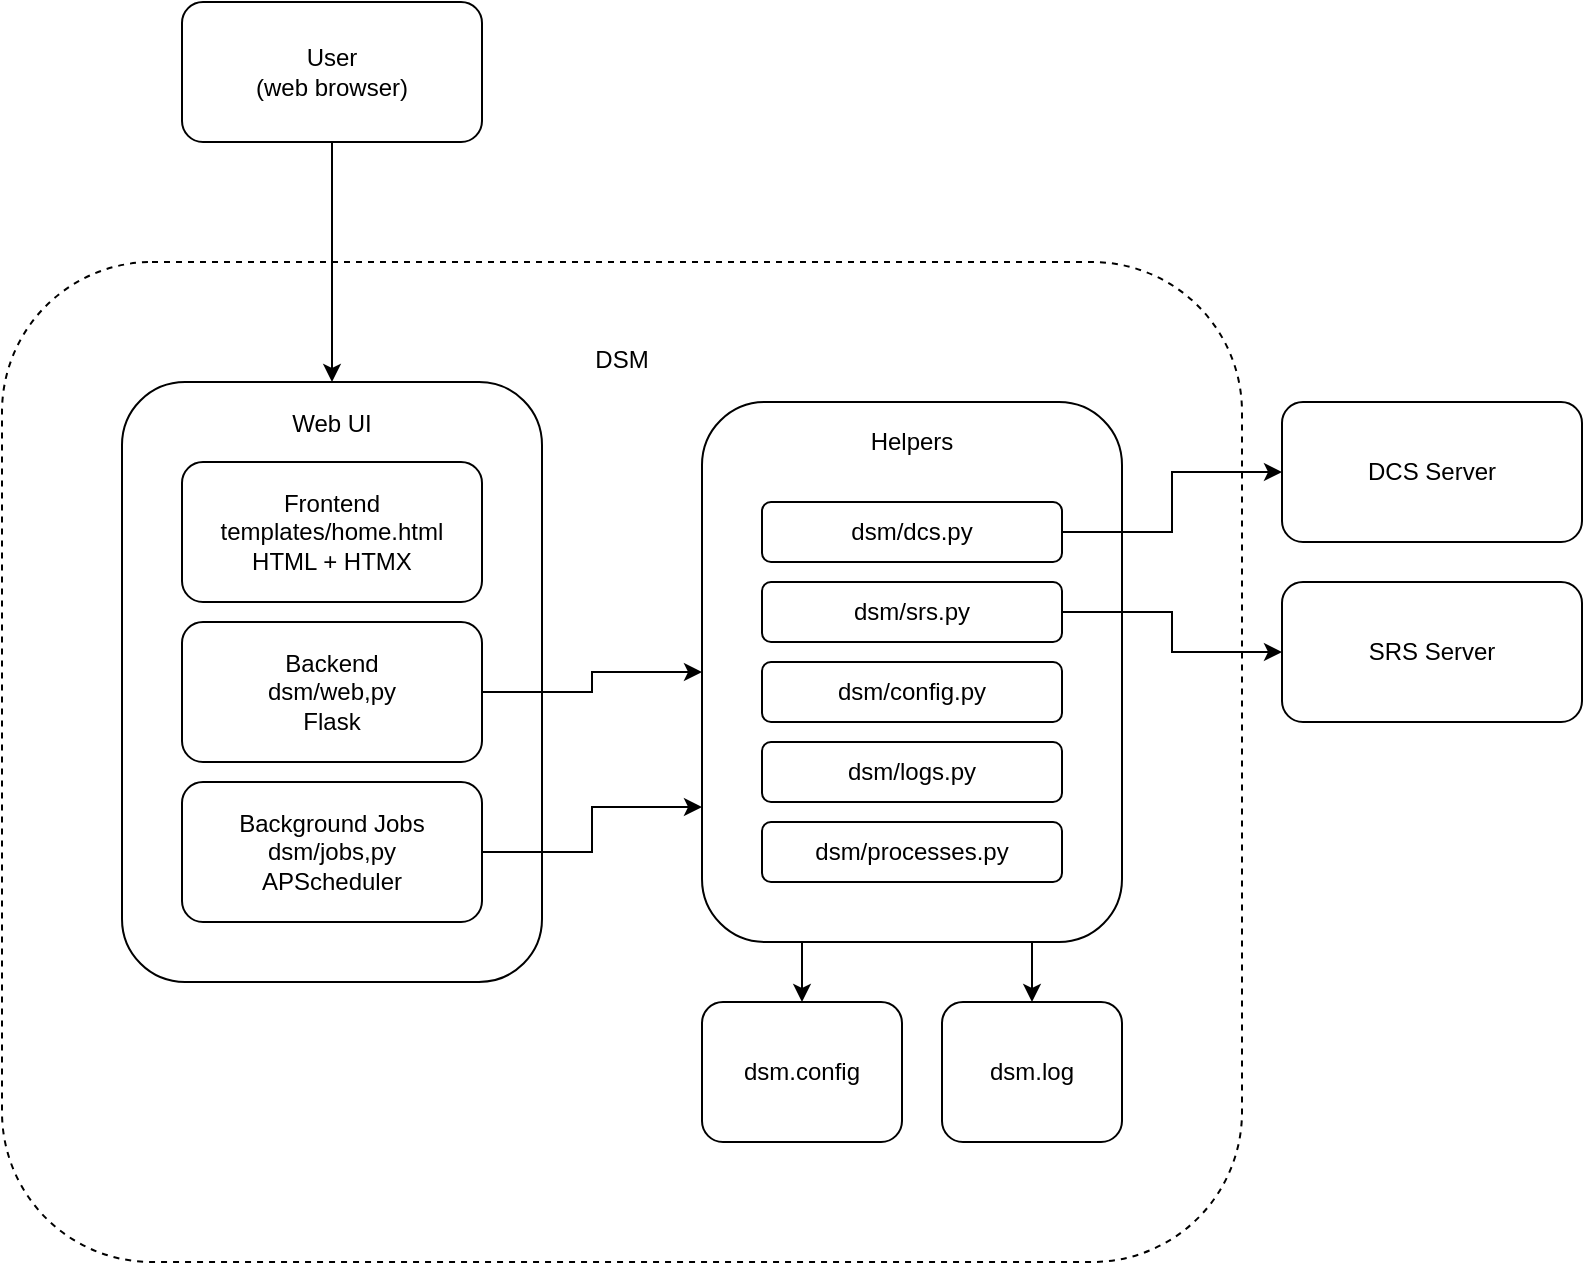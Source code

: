 <mxfile version="27.0.4">
  <diagram name="Page-1" id="HCRL-AN150bOkqstUAiN">
    <mxGraphModel dx="946" dy="616" grid="1" gridSize="10" guides="1" tooltips="1" connect="1" arrows="1" fold="1" page="1" pageScale="1" pageWidth="850" pageHeight="1100" math="0" shadow="0">
      <root>
        <mxCell id="0" />
        <mxCell id="1" parent="0" />
        <mxCell id="5S5MDV1Dxdhwy0d97S04-18" value="&lt;div&gt;DSM&lt;/div&gt;&lt;div&gt;&lt;br&gt;&lt;/div&gt;&lt;div&gt;&lt;br&gt;&lt;/div&gt;&lt;div&gt;&lt;br&gt;&lt;/div&gt;&lt;div&gt;&lt;br&gt;&lt;/div&gt;&lt;div&gt;&lt;br&gt;&lt;/div&gt;&lt;div&gt;&lt;br&gt;&lt;/div&gt;&lt;div&gt;&lt;br&gt;&lt;/div&gt;&lt;div&gt;&lt;br&gt;&lt;/div&gt;&lt;div&gt;&lt;br&gt;&lt;/div&gt;&lt;div&gt;&lt;br&gt;&lt;/div&gt;&lt;div&gt;&lt;br&gt;&lt;/div&gt;&lt;div&gt;&lt;br&gt;&lt;/div&gt;&lt;div&gt;&lt;br&gt;&lt;/div&gt;&lt;div&gt;&lt;br&gt;&lt;/div&gt;&lt;div&gt;&lt;br&gt;&lt;/div&gt;&lt;div&gt;&lt;br&gt;&lt;/div&gt;&lt;div&gt;&lt;br&gt;&lt;/div&gt;&lt;div&gt;&lt;br&gt;&lt;/div&gt;&lt;div&gt;&lt;br&gt;&lt;/div&gt;&lt;div&gt;&lt;br&gt;&lt;/div&gt;&lt;div&gt;&lt;br&gt;&lt;/div&gt;&lt;div&gt;&lt;br&gt;&lt;/div&gt;&lt;div&gt;&lt;br&gt;&lt;/div&gt;&lt;div&gt;&lt;br&gt;&lt;/div&gt;&lt;div&gt;&lt;br&gt;&lt;/div&gt;&lt;div&gt;&lt;br&gt;&lt;/div&gt;&lt;div&gt;&lt;br&gt;&lt;/div&gt;&lt;div&gt;&lt;br&gt;&lt;/div&gt;" style="rounded=1;whiteSpace=wrap;html=1;fillColor=none;dashed=1;movable=1;resizable=1;rotatable=1;deletable=1;editable=1;locked=0;connectable=1;" vertex="1" parent="1">
          <mxGeometry x="20" y="170" width="620" height="500" as="geometry" />
        </mxCell>
        <mxCell id="5S5MDV1Dxdhwy0d97S04-3" value="&lt;div&gt;Web UI&lt;/div&gt;&lt;div&gt;&lt;br&gt;&lt;/div&gt;&lt;div&gt;&lt;br&gt;&lt;/div&gt;&lt;div&gt;&lt;br&gt;&lt;/div&gt;&lt;div&gt;&lt;br&gt;&lt;/div&gt;&lt;div&gt;&lt;br&gt;&lt;/div&gt;&lt;div&gt;&lt;br&gt;&lt;/div&gt;&lt;div&gt;&lt;br&gt;&lt;/div&gt;&lt;div&gt;&lt;br&gt;&lt;/div&gt;&lt;div&gt;&lt;br&gt;&lt;/div&gt;&lt;div&gt;&lt;br&gt;&lt;/div&gt;&lt;div&gt;&lt;br&gt;&lt;/div&gt;&lt;div&gt;&lt;br&gt;&lt;/div&gt;&lt;div&gt;&lt;br&gt;&lt;/div&gt;&lt;div&gt;&lt;br&gt;&lt;/div&gt;&lt;div&gt;&lt;br&gt;&lt;/div&gt;&lt;div&gt;&lt;br&gt;&lt;/div&gt;&lt;div&gt;&lt;br&gt;&lt;/div&gt;&lt;div&gt;&lt;br&gt;&lt;/div&gt;" style="rounded=1;whiteSpace=wrap;html=1;" vertex="1" parent="1">
          <mxGeometry x="80" y="230" width="210" height="300" as="geometry" />
        </mxCell>
        <mxCell id="5S5MDV1Dxdhwy0d97S04-1" value="&lt;div&gt;Frontend&lt;/div&gt;&lt;div&gt;templates/home.html&lt;/div&gt;&lt;div&gt;HTML + HTMX&lt;/div&gt;" style="rounded=1;whiteSpace=wrap;html=1;" vertex="1" parent="1">
          <mxGeometry x="110" y="270" width="150" height="70" as="geometry" />
        </mxCell>
        <mxCell id="5S5MDV1Dxdhwy0d97S04-38" style="edgeStyle=orthogonalEdgeStyle;rounded=0;orthogonalLoop=1;jettySize=auto;html=1;" edge="1" parent="1" source="5S5MDV1Dxdhwy0d97S04-2" target="5S5MDV1Dxdhwy0d97S04-10">
          <mxGeometry relative="1" as="geometry" />
        </mxCell>
        <mxCell id="5S5MDV1Dxdhwy0d97S04-2" value="&lt;div&gt;Backend&lt;/div&gt;&lt;div&gt;dsm/web,py&lt;/div&gt;&lt;div&gt;Flask&lt;/div&gt;" style="rounded=1;whiteSpace=wrap;html=1;" vertex="1" parent="1">
          <mxGeometry x="110" y="350" width="150" height="70" as="geometry" />
        </mxCell>
        <mxCell id="5S5MDV1Dxdhwy0d97S04-39" style="edgeStyle=orthogonalEdgeStyle;rounded=0;orthogonalLoop=1;jettySize=auto;html=1;exitX=0.25;exitY=1;exitDx=0;exitDy=0;entryX=0.5;entryY=0;entryDx=0;entryDy=0;" edge="1" parent="1" source="5S5MDV1Dxdhwy0d97S04-10" target="5S5MDV1Dxdhwy0d97S04-35">
          <mxGeometry relative="1" as="geometry" />
        </mxCell>
        <mxCell id="5S5MDV1Dxdhwy0d97S04-40" style="edgeStyle=orthogonalEdgeStyle;rounded=0;orthogonalLoop=1;jettySize=auto;html=1;exitX=0.75;exitY=1;exitDx=0;exitDy=0;entryX=0.5;entryY=0;entryDx=0;entryDy=0;" edge="1" parent="1" source="5S5MDV1Dxdhwy0d97S04-10" target="5S5MDV1Dxdhwy0d97S04-36">
          <mxGeometry relative="1" as="geometry" />
        </mxCell>
        <mxCell id="5S5MDV1Dxdhwy0d97S04-10" value="&lt;div&gt;Helpers&lt;/div&gt;&lt;div&gt;&lt;br&gt;&lt;/div&gt;&lt;div&gt;&lt;br&gt;&lt;/div&gt;&lt;div&gt;&lt;br&gt;&lt;/div&gt;&lt;div&gt;&lt;br&gt;&lt;/div&gt;&lt;div&gt;&lt;br&gt;&lt;/div&gt;&lt;div&gt;&lt;br&gt;&lt;/div&gt;&lt;div&gt;&lt;br&gt;&lt;/div&gt;&lt;div&gt;&lt;br&gt;&lt;/div&gt;&lt;div&gt;&lt;br&gt;&lt;/div&gt;&lt;div&gt;&lt;br&gt;&lt;/div&gt;&lt;div&gt;&lt;br&gt;&lt;/div&gt;&lt;div&gt;&lt;br&gt;&lt;/div&gt;&lt;div&gt;&lt;br&gt;&lt;/div&gt;&lt;div&gt;&lt;br&gt;&lt;/div&gt;&lt;div&gt;&lt;br&gt;&lt;/div&gt;&lt;div&gt;&lt;br&gt;&lt;/div&gt;" style="rounded=1;whiteSpace=wrap;html=1;" vertex="1" parent="1">
          <mxGeometry x="370" y="240" width="210" height="270" as="geometry" />
        </mxCell>
        <mxCell id="5S5MDV1Dxdhwy0d97S04-23" style="edgeStyle=orthogonalEdgeStyle;rounded=0;orthogonalLoop=1;jettySize=auto;html=1;entryX=0;entryY=0.5;entryDx=0;entryDy=0;" edge="1" parent="1" source="5S5MDV1Dxdhwy0d97S04-11" target="5S5MDV1Dxdhwy0d97S04-19">
          <mxGeometry relative="1" as="geometry" />
        </mxCell>
        <mxCell id="5S5MDV1Dxdhwy0d97S04-11" value="dsm/dcs.py" style="rounded=1;whiteSpace=wrap;html=1;" vertex="1" parent="1">
          <mxGeometry x="400" y="290" width="150" height="30" as="geometry" />
        </mxCell>
        <mxCell id="5S5MDV1Dxdhwy0d97S04-24" style="edgeStyle=orthogonalEdgeStyle;rounded=0;orthogonalLoop=1;jettySize=auto;html=1;" edge="1" parent="1" source="5S5MDV1Dxdhwy0d97S04-13" target="5S5MDV1Dxdhwy0d97S04-20">
          <mxGeometry relative="1" as="geometry" />
        </mxCell>
        <mxCell id="5S5MDV1Dxdhwy0d97S04-13" value="dsm/srs.py" style="rounded=1;whiteSpace=wrap;html=1;" vertex="1" parent="1">
          <mxGeometry x="400" y="330" width="150" height="30" as="geometry" />
        </mxCell>
        <mxCell id="5S5MDV1Dxdhwy0d97S04-14" value="dsm/config.py" style="rounded=1;whiteSpace=wrap;html=1;" vertex="1" parent="1">
          <mxGeometry x="400" y="370" width="150" height="30" as="geometry" />
        </mxCell>
        <mxCell id="5S5MDV1Dxdhwy0d97S04-15" value="dsm/logs.py" style="rounded=1;whiteSpace=wrap;html=1;" vertex="1" parent="1">
          <mxGeometry x="400" y="410" width="150" height="30" as="geometry" />
        </mxCell>
        <mxCell id="5S5MDV1Dxdhwy0d97S04-16" value="dsm/processes.py" style="rounded=1;whiteSpace=wrap;html=1;" vertex="1" parent="1">
          <mxGeometry x="400" y="450" width="150" height="30" as="geometry" />
        </mxCell>
        <mxCell id="5S5MDV1Dxdhwy0d97S04-37" style="edgeStyle=orthogonalEdgeStyle;rounded=0;orthogonalLoop=1;jettySize=auto;html=1;entryX=0;entryY=0.75;entryDx=0;entryDy=0;" edge="1" parent="1" source="5S5MDV1Dxdhwy0d97S04-17" target="5S5MDV1Dxdhwy0d97S04-10">
          <mxGeometry relative="1" as="geometry" />
        </mxCell>
        <mxCell id="5S5MDV1Dxdhwy0d97S04-17" value="&lt;div&gt;Background Jobs&lt;/div&gt;&lt;div&gt;dsm/jobs,py&lt;/div&gt;&lt;div&gt;APScheduler&lt;/div&gt;" style="rounded=1;whiteSpace=wrap;html=1;" vertex="1" parent="1">
          <mxGeometry x="110" y="430" width="150" height="70" as="geometry" />
        </mxCell>
        <mxCell id="5S5MDV1Dxdhwy0d97S04-19" value="DCS Server" style="rounded=1;whiteSpace=wrap;html=1;" vertex="1" parent="1">
          <mxGeometry x="660" y="240" width="150" height="70" as="geometry" />
        </mxCell>
        <mxCell id="5S5MDV1Dxdhwy0d97S04-20" value="SRS Server" style="rounded=1;whiteSpace=wrap;html=1;" vertex="1" parent="1">
          <mxGeometry x="660" y="330" width="150" height="70" as="geometry" />
        </mxCell>
        <mxCell id="5S5MDV1Dxdhwy0d97S04-29" style="edgeStyle=orthogonalEdgeStyle;rounded=0;orthogonalLoop=1;jettySize=auto;html=1;entryX=0.5;entryY=0;entryDx=0;entryDy=0;" edge="1" parent="1" source="5S5MDV1Dxdhwy0d97S04-26" target="5S5MDV1Dxdhwy0d97S04-3">
          <mxGeometry relative="1" as="geometry" />
        </mxCell>
        <mxCell id="5S5MDV1Dxdhwy0d97S04-26" value="&lt;div&gt;User&lt;/div&gt;&lt;div&gt;(web browser)&lt;/div&gt;" style="rounded=1;whiteSpace=wrap;html=1;" vertex="1" parent="1">
          <mxGeometry x="110" y="40" width="150" height="70" as="geometry" />
        </mxCell>
        <mxCell id="5S5MDV1Dxdhwy0d97S04-35" value="dsm.config" style="rounded=1;whiteSpace=wrap;html=1;" vertex="1" parent="1">
          <mxGeometry x="370" y="540" width="100" height="70" as="geometry" />
        </mxCell>
        <mxCell id="5S5MDV1Dxdhwy0d97S04-36" value="dsm.log" style="rounded=1;whiteSpace=wrap;html=1;" vertex="1" parent="1">
          <mxGeometry x="490" y="540" width="90" height="70" as="geometry" />
        </mxCell>
      </root>
    </mxGraphModel>
  </diagram>
</mxfile>
